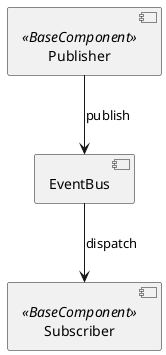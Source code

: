 @startuml
component Publisher <<BaseComponent>>
component Subscriber <<BaseComponent>>
component EventBus
Publisher --> EventBus : publish
EventBus --> Subscriber : dispatch
@enduml
